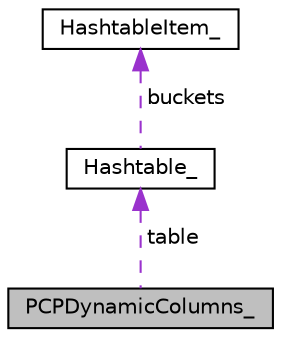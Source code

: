 digraph "PCPDynamicColumns_"
{
  edge [fontname="Helvetica",fontsize="10",labelfontname="Helvetica",labelfontsize="10"];
  node [fontname="Helvetica",fontsize="10",shape=record];
  Node1 [label="PCPDynamicColumns_",height=0.2,width=0.4,color="black", fillcolor="grey75", style="filled", fontcolor="black"];
  Node2 -> Node1 [dir="back",color="darkorchid3",fontsize="10",style="dashed",label=" table" ];
  Node2 [label="Hashtable_",height=0.2,width=0.4,color="black", fillcolor="white", style="filled",URL="$structHashtable__.html"];
  Node3 -> Node2 [dir="back",color="darkorchid3",fontsize="10",style="dashed",label=" buckets" ];
  Node3 [label="HashtableItem_",height=0.2,width=0.4,color="black", fillcolor="white", style="filled",URL="$structHashtableItem__.html"];
}
